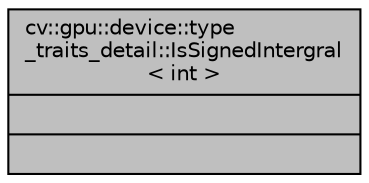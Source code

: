 digraph "cv::gpu::device::type_traits_detail::IsSignedIntergral&lt; int &gt;"
{
 // LATEX_PDF_SIZE
  edge [fontname="Helvetica",fontsize="10",labelfontname="Helvetica",labelfontsize="10"];
  node [fontname="Helvetica",fontsize="10",shape=record];
  Node1 [label="{cv::gpu::device::type\l_traits_detail::IsSignedIntergral\l\< int \>\n||}",height=0.2,width=0.4,color="black", fillcolor="grey75", style="filled", fontcolor="black",tooltip=" "];
}
